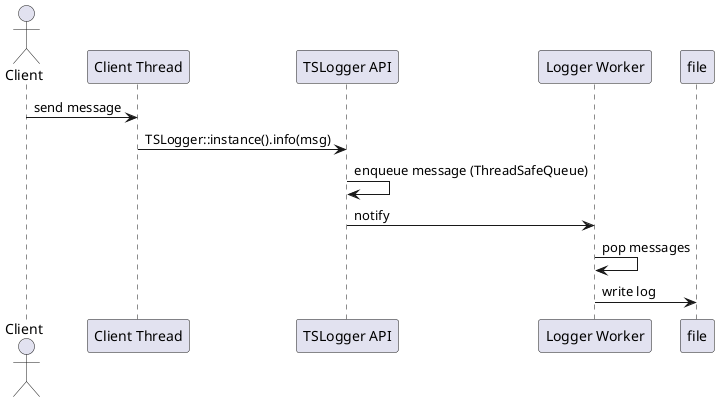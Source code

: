 @startuml
actor Client
participant "Client Thread" as CT
participant "TSLogger API" as L
participant "Logger Worker" as W
Client -> CT: send message
CT -> L: TSLogger::instance().info(msg)
L -> L: enqueue message (ThreadSafeQueue)
L -> W: notify
W -> W: pop messages
W -> file: write log
@enduml
